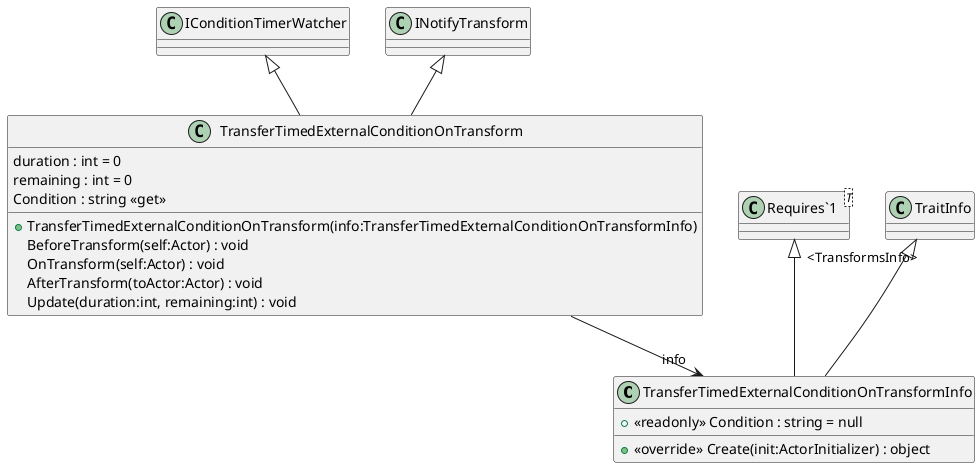 @startuml
class TransferTimedExternalConditionOnTransformInfo {
    + <<readonly>> Condition : string = null
    + <<override>> Create(init:ActorInitializer) : object
}
class TransferTimedExternalConditionOnTransform {
    duration : int = 0
    remaining : int = 0
    + TransferTimedExternalConditionOnTransform(info:TransferTimedExternalConditionOnTransformInfo)
    BeforeTransform(self:Actor) : void
    OnTransform(self:Actor) : void
    AfterTransform(toActor:Actor) : void
    Update(duration:int, remaining:int) : void
    Condition : string <<get>>
}
class "Requires`1"<T> {
}
TraitInfo <|-- TransferTimedExternalConditionOnTransformInfo
"Requires`1" "<TransformsInfo>" <|-- TransferTimedExternalConditionOnTransformInfo
IConditionTimerWatcher <|-- TransferTimedExternalConditionOnTransform
INotifyTransform <|-- TransferTimedExternalConditionOnTransform
TransferTimedExternalConditionOnTransform --> "info" TransferTimedExternalConditionOnTransformInfo
@enduml

